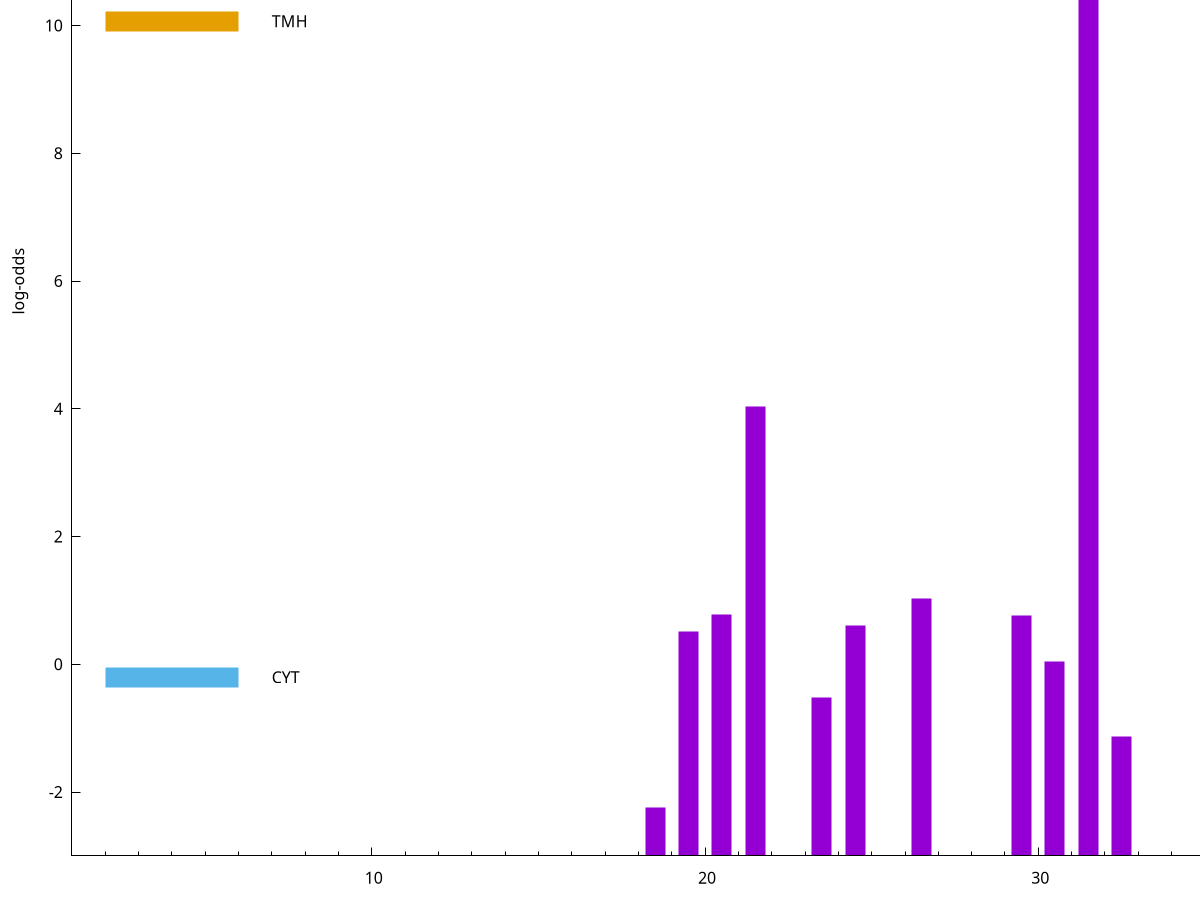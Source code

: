 set title "LipoP predictions for SRR5666510.gff"
set size 2., 1.4
set xrange [1:70] 
set mxtics 10
set yrange [-3:15]
set y2range [0:18]
set ylabel "log-odds"
set term postscript eps color solid "Helvetica" 30
set output "SRR5666510.gff9.eps"
set arrow from 2,11.7858 to 6,11.7858 nohead lt 1 lw 20
set label "SpI" at 7,11.7858
set arrow from 2,10.0676 to 6,10.0676 nohead lt 4 lw 20
set label "TMH" at 7,10.0676
set arrow from 2,-0.200913 to 6,-0.200913 nohead lt 3 lw 20
set label "CYT" at 7,-0.200913
set arrow from 2,11.7858 to 6,11.7858 nohead lt 1 lw 20
set label "SpI" at 7,11.7858
# NOTE: The scores below are the log-odds scores with the threshold
# NOTE: subtracted (a hack to make gnuplot make the histogram all
# NOTE: look nice).
plot "-" axes x1y2 title "" with impulses lt 1 lw 20
31.500000 14.774400
21.500000 7.029140
26.500000 4.037080
20.500000 3.783281
29.500000 3.758838
24.500000 3.613852
19.500000 3.520464
30.500000 3.049816
23.500000 2.474731
32.500000 1.870010
18.500000 0.761180
41.500000 0.018810
e
exit
